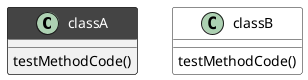 {
  "sha1": "frulck7n2j1bflf12emg3f96a0di8sp",
  "insertion": {
    "when": "2024-06-01T09:03:06.569Z",
    "url": "http://forum.plantuml.net/7287/change-classfontcolor-dynamically-between-class-boxes",
    "user": "plantuml@gmail.com"
  }
}
@startuml
skinparam classFontColor automatic
skinparam classHeaderBackgroundColor #444

class classA {
testMethodCode()        
}

class classB #fff {
testMethodCode()       
}
@enduml
